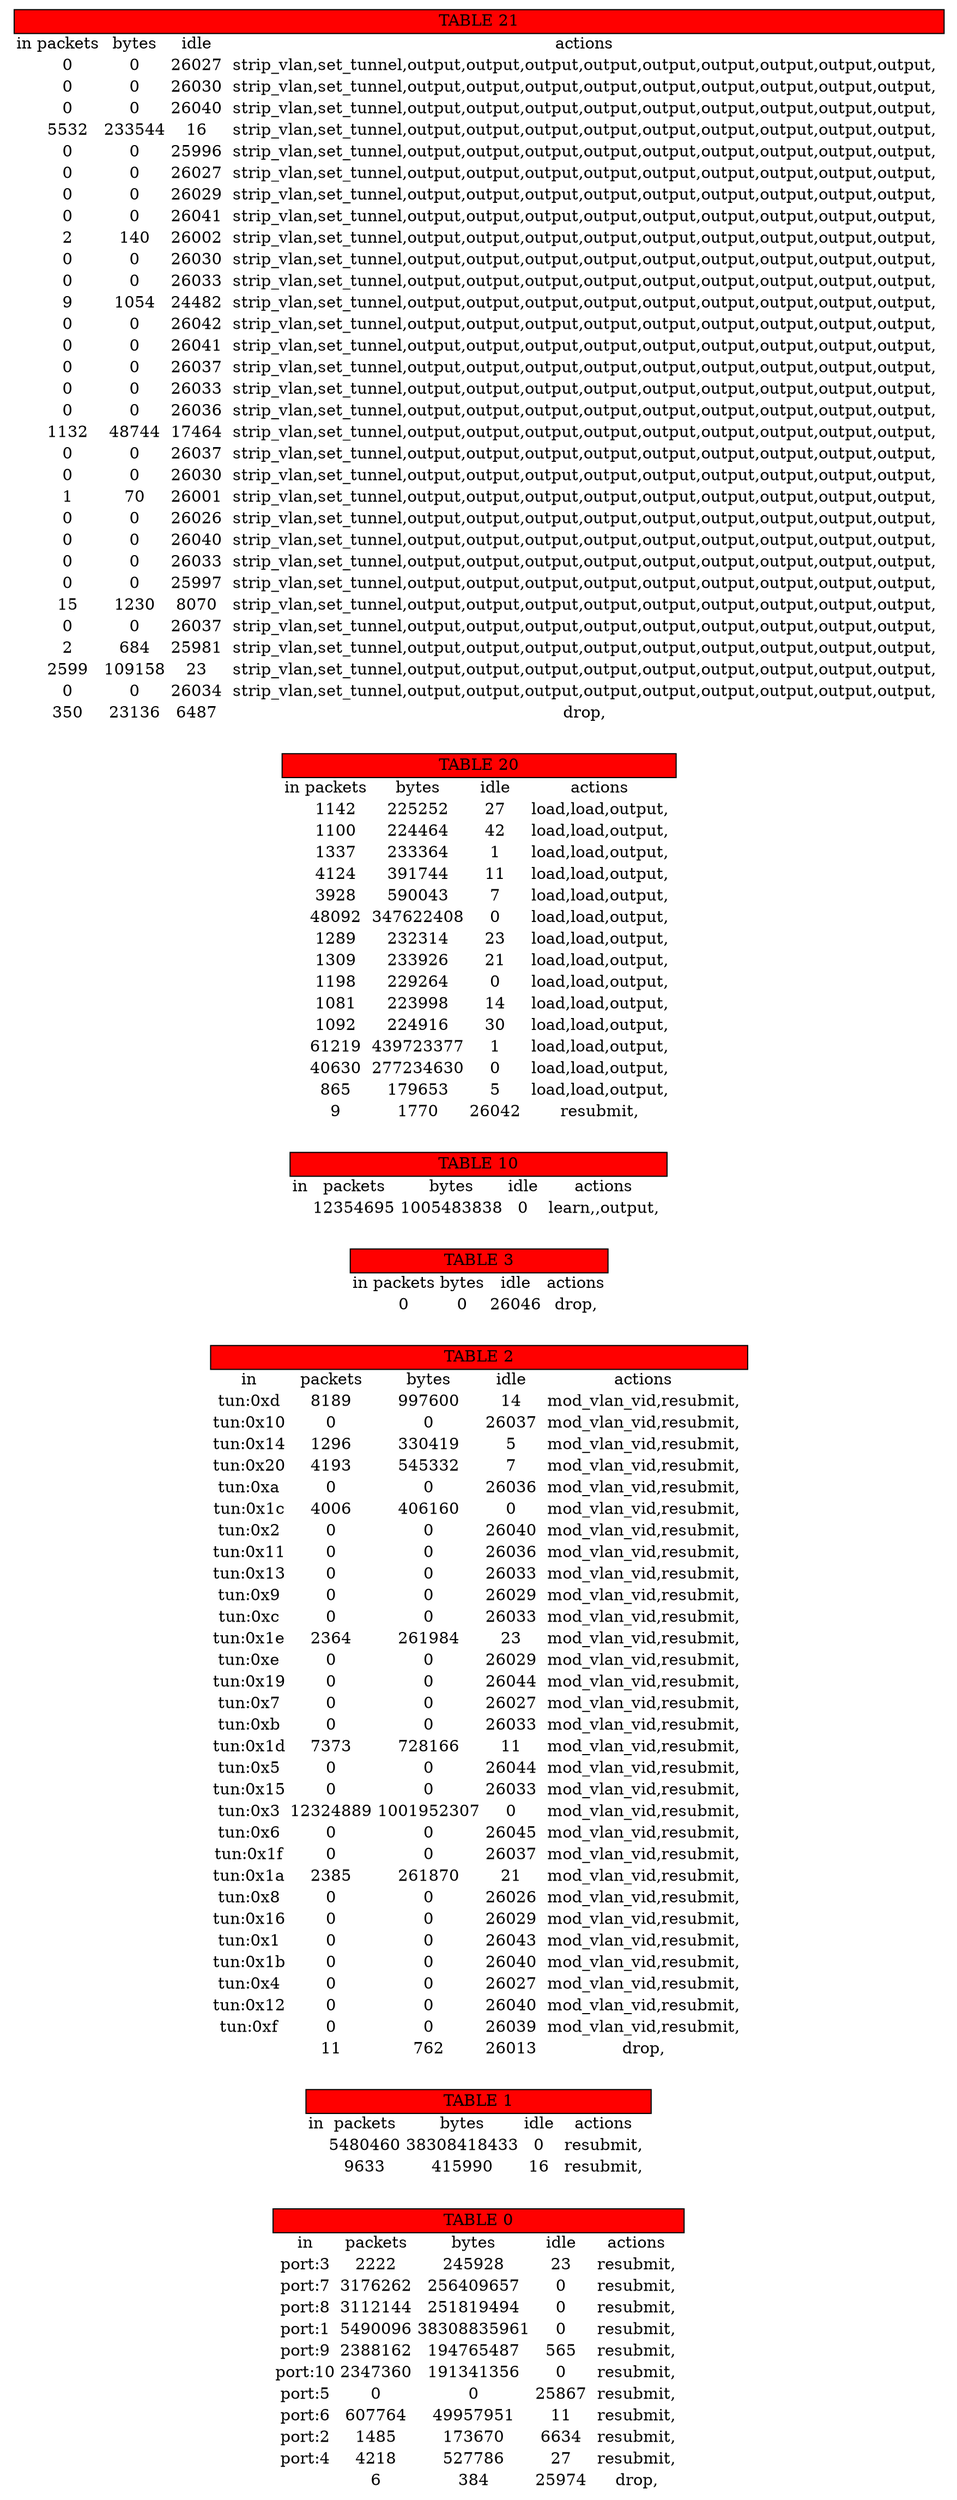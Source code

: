 digraph G{ rankdir = LR;
 table0
 [
  shape = none
  label = <<table border="0" cellspacing="0">
   <tr><td port="header" border="1" colspan="5" bgcolor="red">TABLE 0</td></tr>
   <tr>
    <td>in</td>
    <td>packets</td>
    <td>bytes</td>
    <td>idle</td>
    <td>actions</td>
   </tr>
   <tr>
    <td>port:3</td>
    <td>2222</td>
    <td>245928</td>
    <td>23</td>
    <td port="rule0"> resubmit, </td>
   </tr>
   <tr>
    <td>port:7</td>
    <td>3176262</td>
    <td>256409657</td>
    <td>0</td>
    <td port="rule1"> resubmit, </td>
   </tr>
   <tr>
    <td>port:8</td>
    <td>3112144</td>
    <td>251819494</td>
    <td>0</td>
    <td port="rule2"> resubmit, </td>
   </tr>
   <tr>
    <td>port:1</td>
    <td>5490096</td>
    <td>38308835961</td>
    <td>0</td>
    <td port="rule3"> resubmit, </td>
   </tr>
   <tr>
    <td>port:9</td>
    <td>2388162</td>
    <td>194765487</td>
    <td>565</td>
    <td port="rule4"> resubmit, </td>
   </tr>
   <tr>
    <td>port:10</td>
    <td>2347360</td>
    <td>191341356</td>
    <td>0</td>
    <td port="rule5"> resubmit, </td>
   </tr>
   <tr>
    <td>port:5</td>
    <td>0</td>
    <td>0</td>
    <td>25867</td>
    <td port="rule6"> resubmit, </td>
   </tr>
   <tr>
    <td>port:6</td>
    <td>607764</td>
    <td>49957951</td>
    <td>11</td>
    <td port="rule7"> resubmit, </td>
   </tr>
   <tr>
    <td>port:2</td>
    <td>1485</td>
    <td>173670</td>
    <td>6634</td>
    <td port="rule8"> resubmit, </td>
   </tr>
   <tr>
    <td>port:4</td>
    <td>4218</td>
    <td>527786</td>
    <td>27</td>
    <td port="rule9"> resubmit, </td>
   </tr>
   <tr>
    <td></td>
    <td>6</td>
    <td>384</td>
    <td>25974</td>
    <td port="rule10"> drop, </td>
   </tr>
    </table>>
  ]
 table1
 [
  shape = none
  label = <<table border="0" cellspacing="0">
   <tr><td port="header" border="1" colspan="5" bgcolor="red">TABLE 1</td></tr>
   <tr>
    <td>in</td>
    <td>packets</td>
    <td>bytes</td>
    <td>idle</td>
    <td>actions</td>
   </tr>
   <tr>
    <td></td>
    <td>5480460</td>
    <td>38308418433</td>
    <td>0</td>
    <td port="rule0"> resubmit, </td>
   </tr>
   <tr>
    <td></td>
    <td>9633</td>
    <td>415990</td>
    <td>16</td>
    <td port="rule1"> resubmit, </td>
   </tr>
    </table>>
  ]
 table2
 [
  shape = none
  label = <<table border="0" cellspacing="0">
   <tr><td port="header" border="1" colspan="5" bgcolor="red">TABLE 2</td></tr>
   <tr>
    <td>in</td>
    <td>packets</td>
    <td>bytes</td>
    <td>idle</td>
    <td>actions</td>
   </tr>
   <tr>
    <td>tun:0xd</td>
    <td>8189</td>
    <td>997600</td>
    <td>14</td>
    <td port="rule0"> mod_vlan_vid,resubmit, </td>
   </tr>
   <tr>
    <td>tun:0x10</td>
    <td>0</td>
    <td>0</td>
    <td>26037</td>
    <td port="rule1"> mod_vlan_vid,resubmit, </td>
   </tr>
   <tr>
    <td>tun:0x14</td>
    <td>1296</td>
    <td>330419</td>
    <td>5</td>
    <td port="rule2"> mod_vlan_vid,resubmit, </td>
   </tr>
   <tr>
    <td>tun:0x20</td>
    <td>4193</td>
    <td>545332</td>
    <td>7</td>
    <td port="rule3"> mod_vlan_vid,resubmit, </td>
   </tr>
   <tr>
    <td>tun:0xa</td>
    <td>0</td>
    <td>0</td>
    <td>26036</td>
    <td port="rule4"> mod_vlan_vid,resubmit, </td>
   </tr>
   <tr>
    <td>tun:0x1c</td>
    <td>4006</td>
    <td>406160</td>
    <td>0</td>
    <td port="rule5"> mod_vlan_vid,resubmit, </td>
   </tr>
   <tr>
    <td>tun:0x2</td>
    <td>0</td>
    <td>0</td>
    <td>26040</td>
    <td port="rule6"> mod_vlan_vid,resubmit, </td>
   </tr>
   <tr>
    <td>tun:0x11</td>
    <td>0</td>
    <td>0</td>
    <td>26036</td>
    <td port="rule7"> mod_vlan_vid,resubmit, </td>
   </tr>
   <tr>
    <td>tun:0x13</td>
    <td>0</td>
    <td>0</td>
    <td>26033</td>
    <td port="rule8"> mod_vlan_vid,resubmit, </td>
   </tr>
   <tr>
    <td>tun:0x9</td>
    <td>0</td>
    <td>0</td>
    <td>26029</td>
    <td port="rule9"> mod_vlan_vid,resubmit, </td>
   </tr>
   <tr>
    <td>tun:0xc</td>
    <td>0</td>
    <td>0</td>
    <td>26033</td>
    <td port="rule10"> mod_vlan_vid,resubmit, </td>
   </tr>
   <tr>
    <td>tun:0x1e</td>
    <td>2364</td>
    <td>261984</td>
    <td>23</td>
    <td port="rule11"> mod_vlan_vid,resubmit, </td>
   </tr>
   <tr>
    <td>tun:0xe</td>
    <td>0</td>
    <td>0</td>
    <td>26029</td>
    <td port="rule12"> mod_vlan_vid,resubmit, </td>
   </tr>
   <tr>
    <td>tun:0x19</td>
    <td>0</td>
    <td>0</td>
    <td>26044</td>
    <td port="rule13"> mod_vlan_vid,resubmit, </td>
   </tr>
   <tr>
    <td>tun:0x7</td>
    <td>0</td>
    <td>0</td>
    <td>26027</td>
    <td port="rule14"> mod_vlan_vid,resubmit, </td>
   </tr>
   <tr>
    <td>tun:0xb</td>
    <td>0</td>
    <td>0</td>
    <td>26033</td>
    <td port="rule15"> mod_vlan_vid,resubmit, </td>
   </tr>
   <tr>
    <td>tun:0x1d</td>
    <td>7373</td>
    <td>728166</td>
    <td>11</td>
    <td port="rule16"> mod_vlan_vid,resubmit, </td>
   </tr>
   <tr>
    <td>tun:0x5</td>
    <td>0</td>
    <td>0</td>
    <td>26044</td>
    <td port="rule17"> mod_vlan_vid,resubmit, </td>
   </tr>
   <tr>
    <td>tun:0x15</td>
    <td>0</td>
    <td>0</td>
    <td>26033</td>
    <td port="rule18"> mod_vlan_vid,resubmit, </td>
   </tr>
   <tr>
    <td>tun:0x3</td>
    <td>12324889</td>
    <td>1001952307</td>
    <td>0</td>
    <td port="rule19"> mod_vlan_vid,resubmit, </td>
   </tr>
   <tr>
    <td>tun:0x6</td>
    <td>0</td>
    <td>0</td>
    <td>26045</td>
    <td port="rule20"> mod_vlan_vid,resubmit, </td>
   </tr>
   <tr>
    <td>tun:0x1f</td>
    <td>0</td>
    <td>0</td>
    <td>26037</td>
    <td port="rule21"> mod_vlan_vid,resubmit, </td>
   </tr>
   <tr>
    <td>tun:0x1a</td>
    <td>2385</td>
    <td>261870</td>
    <td>21</td>
    <td port="rule22"> mod_vlan_vid,resubmit, </td>
   </tr>
   <tr>
    <td>tun:0x8</td>
    <td>0</td>
    <td>0</td>
    <td>26026</td>
    <td port="rule23"> mod_vlan_vid,resubmit, </td>
   </tr>
   <tr>
    <td>tun:0x16</td>
    <td>0</td>
    <td>0</td>
    <td>26029</td>
    <td port="rule24"> mod_vlan_vid,resubmit, </td>
   </tr>
   <tr>
    <td>tun:0x1</td>
    <td>0</td>
    <td>0</td>
    <td>26043</td>
    <td port="rule25"> mod_vlan_vid,resubmit, </td>
   </tr>
   <tr>
    <td>tun:0x1b</td>
    <td>0</td>
    <td>0</td>
    <td>26040</td>
    <td port="rule26"> mod_vlan_vid,resubmit, </td>
   </tr>
   <tr>
    <td>tun:0x4</td>
    <td>0</td>
    <td>0</td>
    <td>26027</td>
    <td port="rule27"> mod_vlan_vid,resubmit, </td>
   </tr>
   <tr>
    <td>tun:0x12</td>
    <td>0</td>
    <td>0</td>
    <td>26040</td>
    <td port="rule28"> mod_vlan_vid,resubmit, </td>
   </tr>
   <tr>
    <td>tun:0xf</td>
    <td>0</td>
    <td>0</td>
    <td>26039</td>
    <td port="rule29"> mod_vlan_vid,resubmit, </td>
   </tr>
   <tr>
    <td></td>
    <td>11</td>
    <td>762</td>
    <td>26013</td>
    <td port="rule30"> drop, </td>
   </tr>
    </table>>
  ]
 table3
 [
  shape = none
  label = <<table border="0" cellspacing="0">
   <tr><td port="header" border="1" colspan="5" bgcolor="red">TABLE 3</td></tr>
   <tr>
    <td>in</td>
    <td>packets</td>
    <td>bytes</td>
    <td>idle</td>
    <td>actions</td>
   </tr>
   <tr>
    <td></td>
    <td>0</td>
    <td>0</td>
    <td>26046</td>
    <td port="rule0"> drop, </td>
   </tr>
    </table>>
  ]
 table10
 [
  shape = none
  label = <<table border="0" cellspacing="0">
   <tr><td port="header" border="1" colspan="5" bgcolor="red">TABLE 10</td></tr>
   <tr>
    <td>in</td>
    <td>packets</td>
    <td>bytes</td>
    <td>idle</td>
    <td>actions</td>
   </tr>
   <tr>
    <td></td>
    <td>12354695</td>
    <td>1005483838</td>
    <td>0</td>
    <td port="rule0"> learn,,output, </td>
   </tr>
    </table>>
  ]
 table20
 [
  shape = none
  label = <<table border="0" cellspacing="0">
   <tr><td port="header" border="1" colspan="5" bgcolor="red">TABLE 20</td></tr>
   <tr>
    <td>in</td>
    <td>packets</td>
    <td>bytes</td>
    <td>idle</td>
    <td>actions</td>
   </tr>
   <tr>
    <td></td>
    <td>1142</td>
    <td>225252</td>
    <td>27</td>
    <td port="rule0"> load,load,output, </td>
   </tr>
   <tr>
    <td></td>
    <td>1100</td>
    <td>224464</td>
    <td>42</td>
    <td port="rule1"> load,load,output, </td>
   </tr>
   <tr>
    <td></td>
    <td>1337</td>
    <td>233364</td>
    <td>1</td>
    <td port="rule2"> load,load,output, </td>
   </tr>
   <tr>
    <td></td>
    <td>4124</td>
    <td>391744</td>
    <td>11</td>
    <td port="rule3"> load,load,output, </td>
   </tr>
   <tr>
    <td></td>
    <td>3928</td>
    <td>590043</td>
    <td>7</td>
    <td port="rule4"> load,load,output, </td>
   </tr>
   <tr>
    <td></td>
    <td>48092</td>
    <td>347622408</td>
    <td>0</td>
    <td port="rule5"> load,load,output, </td>
   </tr>
   <tr>
    <td></td>
    <td>1289</td>
    <td>232314</td>
    <td>23</td>
    <td port="rule6"> load,load,output, </td>
   </tr>
   <tr>
    <td></td>
    <td>1309</td>
    <td>233926</td>
    <td>21</td>
    <td port="rule7"> load,load,output, </td>
   </tr>
   <tr>
    <td></td>
    <td>1198</td>
    <td>229264</td>
    <td>0</td>
    <td port="rule8"> load,load,output, </td>
   </tr>
   <tr>
    <td></td>
    <td>1081</td>
    <td>223998</td>
    <td>14</td>
    <td port="rule9"> load,load,output, </td>
   </tr>
   <tr>
    <td></td>
    <td>1092</td>
    <td>224916</td>
    <td>30</td>
    <td port="rule10"> load,load,output, </td>
   </tr>
   <tr>
    <td></td>
    <td>61219</td>
    <td>439723377</td>
    <td>1</td>
    <td port="rule11"> load,load,output, </td>
   </tr>
   <tr>
    <td></td>
    <td>40630</td>
    <td>277234630</td>
    <td>0</td>
    <td port="rule12"> load,load,output, </td>
   </tr>
   <tr>
    <td></td>
    <td>865</td>
    <td>179653</td>
    <td>5</td>
    <td port="rule13"> load,load,output, </td>
   </tr>
   <tr>
    <td></td>
    <td>9</td>
    <td>1770</td>
    <td>26042</td>
    <td port="rule14"> resubmit, </td>
   </tr>
    </table>>
  ]
 table21
 [
  shape = none
  label = <<table border="0" cellspacing="0">
   <tr><td port="header" border="1" colspan="5" bgcolor="red">TABLE 21</td></tr>
   <tr>
    <td>in</td>
    <td>packets</td>
    <td>bytes</td>
    <td>idle</td>
    <td>actions</td>
   </tr>
   <tr>
    <td></td>
    <td>0</td>
    <td>0</td>
    <td>26027</td>
    <td port="rule0"> strip_vlan,set_tunnel,output,output,output,output,output,output,output,output,output, </td>
   </tr>
   <tr>
    <td></td>
    <td>0</td>
    <td>0</td>
    <td>26030</td>
    <td port="rule1"> strip_vlan,set_tunnel,output,output,output,output,output,output,output,output,output, </td>
   </tr>
   <tr>
    <td></td>
    <td>0</td>
    <td>0</td>
    <td>26040</td>
    <td port="rule2"> strip_vlan,set_tunnel,output,output,output,output,output,output,output,output,output, </td>
   </tr>
   <tr>
    <td></td>
    <td>5532</td>
    <td>233544</td>
    <td>16</td>
    <td port="rule3"> strip_vlan,set_tunnel,output,output,output,output,output,output,output,output,output, </td>
   </tr>
   <tr>
    <td></td>
    <td>0</td>
    <td>0</td>
    <td>25996</td>
    <td port="rule4"> strip_vlan,set_tunnel,output,output,output,output,output,output,output,output,output, </td>
   </tr>
   <tr>
    <td></td>
    <td>0</td>
    <td>0</td>
    <td>26027</td>
    <td port="rule5"> strip_vlan,set_tunnel,output,output,output,output,output,output,output,output,output, </td>
   </tr>
   <tr>
    <td></td>
    <td>0</td>
    <td>0</td>
    <td>26029</td>
    <td port="rule6"> strip_vlan,set_tunnel,output,output,output,output,output,output,output,output,output, </td>
   </tr>
   <tr>
    <td></td>
    <td>0</td>
    <td>0</td>
    <td>26041</td>
    <td port="rule7"> strip_vlan,set_tunnel,output,output,output,output,output,output,output,output,output, </td>
   </tr>
   <tr>
    <td></td>
    <td>2</td>
    <td>140</td>
    <td>26002</td>
    <td port="rule8"> strip_vlan,set_tunnel,output,output,output,output,output,output,output,output,output, </td>
   </tr>
   <tr>
    <td></td>
    <td>0</td>
    <td>0</td>
    <td>26030</td>
    <td port="rule9"> strip_vlan,set_tunnel,output,output,output,output,output,output,output,output,output, </td>
   </tr>
   <tr>
    <td></td>
    <td>0</td>
    <td>0</td>
    <td>26033</td>
    <td port="rule10"> strip_vlan,set_tunnel,output,output,output,output,output,output,output,output,output, </td>
   </tr>
   <tr>
    <td></td>
    <td>9</td>
    <td>1054</td>
    <td>24482</td>
    <td port="rule11"> strip_vlan,set_tunnel,output,output,output,output,output,output,output,output,output, </td>
   </tr>
   <tr>
    <td></td>
    <td>0</td>
    <td>0</td>
    <td>26042</td>
    <td port="rule12"> strip_vlan,set_tunnel,output,output,output,output,output,output,output,output,output, </td>
   </tr>
   <tr>
    <td></td>
    <td>0</td>
    <td>0</td>
    <td>26041</td>
    <td port="rule13"> strip_vlan,set_tunnel,output,output,output,output,output,output,output,output,output, </td>
   </tr>
   <tr>
    <td></td>
    <td>0</td>
    <td>0</td>
    <td>26037</td>
    <td port="rule14"> strip_vlan,set_tunnel,output,output,output,output,output,output,output,output,output, </td>
   </tr>
   <tr>
    <td></td>
    <td>0</td>
    <td>0</td>
    <td>26033</td>
    <td port="rule15"> strip_vlan,set_tunnel,output,output,output,output,output,output,output,output,output, </td>
   </tr>
   <tr>
    <td></td>
    <td>0</td>
    <td>0</td>
    <td>26036</td>
    <td port="rule16"> strip_vlan,set_tunnel,output,output,output,output,output,output,output,output,output, </td>
   </tr>
   <tr>
    <td></td>
    <td>1132</td>
    <td>48744</td>
    <td>17464</td>
    <td port="rule17"> strip_vlan,set_tunnel,output,output,output,output,output,output,output,output,output, </td>
   </tr>
   <tr>
    <td></td>
    <td>0</td>
    <td>0</td>
    <td>26037</td>
    <td port="rule18"> strip_vlan,set_tunnel,output,output,output,output,output,output,output,output,output, </td>
   </tr>
   <tr>
    <td></td>
    <td>0</td>
    <td>0</td>
    <td>26030</td>
    <td port="rule19"> strip_vlan,set_tunnel,output,output,output,output,output,output,output,output,output, </td>
   </tr>
   <tr>
    <td></td>
    <td>1</td>
    <td>70</td>
    <td>26001</td>
    <td port="rule20"> strip_vlan,set_tunnel,output,output,output,output,output,output,output,output,output, </td>
   </tr>
   <tr>
    <td></td>
    <td>0</td>
    <td>0</td>
    <td>26026</td>
    <td port="rule21"> strip_vlan,set_tunnel,output,output,output,output,output,output,output,output,output, </td>
   </tr>
   <tr>
    <td></td>
    <td>0</td>
    <td>0</td>
    <td>26040</td>
    <td port="rule22"> strip_vlan,set_tunnel,output,output,output,output,output,output,output,output,output, </td>
   </tr>
   <tr>
    <td></td>
    <td>0</td>
    <td>0</td>
    <td>26033</td>
    <td port="rule23"> strip_vlan,set_tunnel,output,output,output,output,output,output,output,output,output, </td>
   </tr>
   <tr>
    <td></td>
    <td>0</td>
    <td>0</td>
    <td>25997</td>
    <td port="rule24"> strip_vlan,set_tunnel,output,output,output,output,output,output,output,output,output, </td>
   </tr>
   <tr>
    <td></td>
    <td>15</td>
    <td>1230</td>
    <td>8070</td>
    <td port="rule25"> strip_vlan,set_tunnel,output,output,output,output,output,output,output,output,output, </td>
   </tr>
   <tr>
    <td></td>
    <td>0</td>
    <td>0</td>
    <td>26037</td>
    <td port="rule26"> strip_vlan,set_tunnel,output,output,output,output,output,output,output,output,output, </td>
   </tr>
   <tr>
    <td></td>
    <td>2</td>
    <td>684</td>
    <td>25981</td>
    <td port="rule27"> strip_vlan,set_tunnel,output,output,output,output,output,output,output,output,output, </td>
   </tr>
   <tr>
    <td></td>
    <td>2599</td>
    <td>109158</td>
    <td>23</td>
    <td port="rule28"> strip_vlan,set_tunnel,output,output,output,output,output,output,output,output,output, </td>
   </tr>
   <tr>
    <td></td>
    <td>0</td>
    <td>0</td>
    <td>26034</td>
    <td port="rule29"> strip_vlan,set_tunnel,output,output,output,output,output,output,output,output,output, </td>
   </tr>
   <tr>
    <td></td>
    <td>350</td>
    <td>23136</td>
    <td>6487</td>
    <td port="rule30"> drop, </td>
   </tr>
    </table>>
  ]
}



